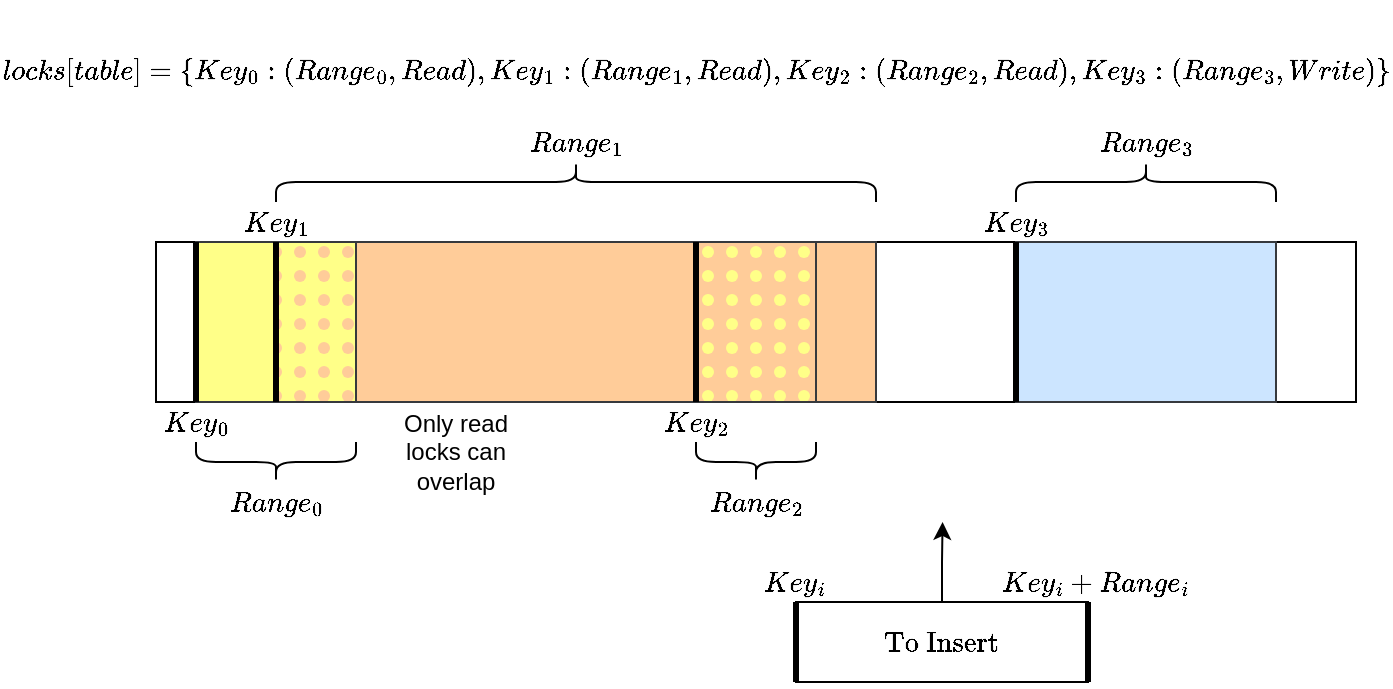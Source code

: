 <mxfile version="20.3.0" type="device"><diagram id="c9q0_PyGv_UlboNeu2T8" name="Page-1"><mxGraphModel dx="1725" dy="1748" grid="1" gridSize="10" guides="1" tooltips="1" connect="1" arrows="1" fold="1" page="1" pageScale="1" pageWidth="827" pageHeight="1169" math="1" shadow="0"><root><mxCell id="0"/><mxCell id="1" parent="0"/><mxCell id="ELbVz6N7_X-aXhKvOX79-1" value="" style="rounded=0;whiteSpace=wrap;html=1;" vertex="1" parent="1"><mxGeometry x="40" y="70" width="600" height="80" as="geometry"/></mxCell><mxCell id="ELbVz6N7_X-aXhKvOX79-4" value="" style="rounded=0;whiteSpace=wrap;html=1;fillColor=#cce5ff;strokeColor=#36393d;" vertex="1" parent="1"><mxGeometry x="470" y="70" width="130" height="80" as="geometry"/></mxCell><mxCell id="ELbVz6N7_X-aXhKvOX79-5" value="" style="endArrow=none;html=1;rounded=0;entryX=0;entryY=0;entryDx=0;entryDy=0;exitX=0;exitY=1;exitDx=0;exitDy=0;strokeWidth=3;" edge="1" parent="1" source="ELbVz6N7_X-aXhKvOX79-4" target="ELbVz6N7_X-aXhKvOX79-4"><mxGeometry width="50" height="50" relative="1" as="geometry"><mxPoint x="420" y="270" as="sourcePoint"/><mxPoint x="470" y="220" as="targetPoint"/></mxGeometry></mxCell><mxCell id="ELbVz6N7_X-aXhKvOX79-8" value="" style="shape=curlyBracket;whiteSpace=wrap;html=1;rounded=1;flipH=1;rotation=-90;" vertex="1" parent="1"><mxGeometry x="240" y="-110" width="20" height="300" as="geometry"/></mxCell><mxCell id="ELbVz6N7_X-aXhKvOX79-9" value="" style="shape=curlyBracket;whiteSpace=wrap;html=1;rounded=1;flipH=1;rotation=90;" vertex="1" parent="1"><mxGeometry x="330" y="150" width="20" height="60" as="geometry"/></mxCell><mxCell id="ELbVz6N7_X-aXhKvOX79-10" value="" style="shape=curlyBracket;whiteSpace=wrap;html=1;rounded=1;flipH=1;rotation=-90;" vertex="1" parent="1"><mxGeometry x="525" y="-25" width="20" height="130" as="geometry"/></mxCell><mxCell id="ELbVz6N7_X-aXhKvOX79-11" value="$$Range_1$$" style="text;html=1;strokeColor=none;fillColor=none;align=center;verticalAlign=middle;whiteSpace=wrap;rounded=0;" vertex="1" parent="1"><mxGeometry x="220" y="10" width="60" height="20" as="geometry"/></mxCell><mxCell id="ELbVz6N7_X-aXhKvOX79-12" value="$$Range_2$$" style="text;html=1;strokeColor=none;fillColor=none;align=center;verticalAlign=middle;whiteSpace=wrap;rounded=0;" vertex="1" parent="1"><mxGeometry x="310" y="190" width="60" height="20" as="geometry"/></mxCell><mxCell id="ELbVz6N7_X-aXhKvOX79-13" value="$$Range_3$$" style="text;html=1;strokeColor=none;fillColor=none;align=center;verticalAlign=middle;whiteSpace=wrap;rounded=0;" vertex="1" parent="1"><mxGeometry x="505" y="10" width="60" height="20" as="geometry"/></mxCell><mxCell id="ELbVz6N7_X-aXhKvOX79-14" value="$$Key_1$$" style="text;html=1;strokeColor=none;fillColor=none;align=center;verticalAlign=middle;whiteSpace=wrap;rounded=0;" vertex="1" parent="1"><mxGeometry x="80" y="50" width="40" height="20" as="geometry"/></mxCell><mxCell id="ELbVz6N7_X-aXhKvOX79-17" value="$$locks[table] = \{Key_0: (Range_0, Read), Key_1 : (Range_1, Read)&lt;br&gt;, Key_2 : (Range_2, Read)&lt;br&gt;,Key_3 : (Range_3, Write)&lt;br&gt;\}&amp;nbsp;&lt;br&gt;$$" style="text;html=1;strokeColor=none;fillColor=none;align=center;verticalAlign=middle;whiteSpace=wrap;rounded=0;" vertex="1" parent="1"><mxGeometry x="-37.5" y="-30" width="695" height="30" as="geometry"/></mxCell><mxCell id="ELbVz6N7_X-aXhKvOX79-34" value="$$Key_2$$" style="text;html=1;strokeColor=none;fillColor=none;align=center;verticalAlign=middle;whiteSpace=wrap;rounded=0;" vertex="1" parent="1"><mxGeometry x="290" y="150" width="40" height="20" as="geometry"/></mxCell><mxCell id="ELbVz6N7_X-aXhKvOX79-35" value="$$Key_3$$" style="text;html=1;strokeColor=none;fillColor=none;align=center;verticalAlign=middle;whiteSpace=wrap;rounded=0;" vertex="1" parent="1"><mxGeometry x="450" y="50" width="40" height="20" as="geometry"/></mxCell><mxCell id="ELbVz6N7_X-aXhKvOX79-57" style="edgeStyle=orthogonalEdgeStyle;rounded=0;orthogonalLoop=1;jettySize=auto;html=1;exitX=0.5;exitY=0;exitDx=0;exitDy=0;strokeWidth=1;" edge="1" parent="1" source="ELbVz6N7_X-aXhKvOX79-37"><mxGeometry relative="1" as="geometry"><mxPoint x="433.286" y="210" as="targetPoint"/></mxGeometry></mxCell><mxCell id="ELbVz6N7_X-aXhKvOX79-37" value="$$\text{To Insert}$$" style="rounded=0;whiteSpace=wrap;html=1;" vertex="1" parent="1"><mxGeometry x="360" y="250" width="146" height="40" as="geometry"/></mxCell><mxCell id="ELbVz6N7_X-aXhKvOX79-38" value="" style="endArrow=none;html=1;rounded=0;entryX=0;entryY=0;entryDx=0;entryDy=0;exitX=0;exitY=1;exitDx=0;exitDy=0;strokeWidth=3;" edge="1" parent="1" source="ELbVz6N7_X-aXhKvOX79-37" target="ELbVz6N7_X-aXhKvOX79-37"><mxGeometry width="50" height="50" relative="1" as="geometry"><mxPoint x="364" y="310" as="sourcePoint"/><mxPoint x="364" y="230" as="targetPoint"/></mxGeometry></mxCell><mxCell id="ELbVz6N7_X-aXhKvOX79-39" value="$$Key_i$$" style="text;html=1;strokeColor=none;fillColor=none;align=center;verticalAlign=middle;whiteSpace=wrap;rounded=0;" vertex="1" parent="1"><mxGeometry x="340" y="230" width="40" height="20" as="geometry"/></mxCell><mxCell id="ELbVz6N7_X-aXhKvOX79-40" value="$$Key_i + Range_i$$" style="text;html=1;strokeColor=none;fillColor=none;align=center;verticalAlign=middle;whiteSpace=wrap;rounded=0;" vertex="1" parent="1"><mxGeometry x="490" y="230" width="40" height="20" as="geometry"/></mxCell><mxCell id="ELbVz6N7_X-aXhKvOX79-41" value="" style="endArrow=none;html=1;rounded=0;entryX=0;entryY=0;entryDx=0;entryDy=0;exitX=0;exitY=1;exitDx=0;exitDy=0;strokeWidth=3;" edge="1" parent="1"><mxGeometry width="50" height="50" relative="1" as="geometry"><mxPoint x="506" y="290" as="sourcePoint"/><mxPoint x="506" y="250" as="targetPoint"/></mxGeometry></mxCell><mxCell id="ELbVz6N7_X-aXhKvOX79-44" value="" style="shape=curlyBracket;whiteSpace=wrap;html=1;rounded=1;flipH=1;rotation=90;" vertex="1" parent="1"><mxGeometry x="90" y="140" width="20" height="80" as="geometry"/></mxCell><mxCell id="ELbVz6N7_X-aXhKvOX79-45" value="" style="rounded=0;whiteSpace=wrap;html=1;fillColor=#ffff88;strokeColor=#36393d;" vertex="1" parent="1"><mxGeometry x="60" y="70" width="80" height="80" as="geometry"/></mxCell><mxCell id="ELbVz6N7_X-aXhKvOX79-2" value="" style="rounded=0;whiteSpace=wrap;html=1;fillColor=#ffcc99;strokeColor=#36393d;gradientColor=none;fillStyle=dots;" vertex="1" parent="1"><mxGeometry x="100" y="70" width="40" height="80" as="geometry"/></mxCell><mxCell id="ELbVz6N7_X-aXhKvOX79-7" value="" style="endArrow=none;html=1;rounded=0;entryX=0;entryY=0;entryDx=0;entryDy=0;exitX=0;exitY=1;exitDx=0;exitDy=0;strokeWidth=3;" edge="1" parent="1" source="ELbVz6N7_X-aXhKvOX79-2" target="ELbVz6N7_X-aXhKvOX79-2"><mxGeometry width="50" height="50" relative="1" as="geometry"><mxPoint x="320" y="160" as="sourcePoint"/><mxPoint x="320" y="80" as="targetPoint"/></mxGeometry></mxCell><mxCell id="ELbVz6N7_X-aXhKvOX79-46" value="" style="endArrow=none;html=1;rounded=0;entryX=0;entryY=0;entryDx=0;entryDy=0;exitX=0;exitY=1;exitDx=0;exitDy=0;strokeWidth=3;" edge="1" parent="1" source="ELbVz6N7_X-aXhKvOX79-45" target="ELbVz6N7_X-aXhKvOX79-45"><mxGeometry width="50" height="50" relative="1" as="geometry"><mxPoint x="70" y="310" as="sourcePoint"/><mxPoint x="70" y="230" as="targetPoint"/></mxGeometry></mxCell><mxCell id="ELbVz6N7_X-aXhKvOX79-47" value="" style="rounded=0;whiteSpace=wrap;html=1;fillColor=#ffcc99;strokeColor=#36393d;gradientColor=none;fillStyle=solid;" vertex="1" parent="1"><mxGeometry x="140" y="70" width="260" height="80" as="geometry"/></mxCell><mxCell id="ELbVz6N7_X-aXhKvOX79-48" value="$$Key_0$$" style="text;html=1;strokeColor=none;fillColor=none;align=center;verticalAlign=middle;whiteSpace=wrap;rounded=0;" vertex="1" parent="1"><mxGeometry x="40" y="150" width="40" height="20" as="geometry"/></mxCell><mxCell id="ELbVz6N7_X-aXhKvOX79-50" value="$$Range_0$$" style="text;html=1;strokeColor=none;fillColor=none;align=center;verticalAlign=middle;whiteSpace=wrap;rounded=0;" vertex="1" parent="1"><mxGeometry x="70" y="190" width="60" height="20" as="geometry"/></mxCell><mxCell id="ELbVz6N7_X-aXhKvOX79-51" value="Only read locks can overlap" style="text;html=1;strokeColor=none;fillColor=none;align=center;verticalAlign=middle;whiteSpace=wrap;rounded=0;fillStyle=dots;" vertex="1" parent="1"><mxGeometry x="150" y="160" width="80" height="30" as="geometry"/></mxCell><mxCell id="ELbVz6N7_X-aXhKvOX79-3" value="" style="rounded=0;whiteSpace=wrap;html=1;fillColor=#ffff88;strokeColor=#36393d;fillStyle=dots;" vertex="1" parent="1"><mxGeometry x="310" y="70" width="60" height="80" as="geometry"/></mxCell><mxCell id="ELbVz6N7_X-aXhKvOX79-6" value="" style="endArrow=none;html=1;rounded=0;entryX=0;entryY=0;entryDx=0;entryDy=0;exitX=0;exitY=1;exitDx=0;exitDy=0;strokeWidth=3;" edge="1" parent="1" source="ELbVz6N7_X-aXhKvOX79-3" target="ELbVz6N7_X-aXhKvOX79-3"><mxGeometry width="50" height="50" relative="1" as="geometry"><mxPoint x="480" y="160" as="sourcePoint"/><mxPoint x="480" y="80" as="targetPoint"/></mxGeometry></mxCell></root></mxGraphModel></diagram></mxfile>